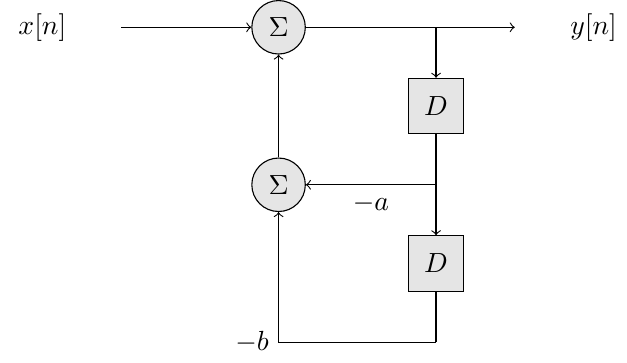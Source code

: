 \documentclass{standalone}
\usepackage{tikz}
\usetikzlibrary{calc}
\usetikzlibrary{positioning}
\usetikzlibrary{shapes,arrows,decorations.pathreplacing,decorations.markings}
\tikzstyle{block} = [draw, fill=gray!20, rectangle]
\tikzstyle{sum} = [draw, fill=gray!20, circle, node distance=1cm]
\tikzstyle{input} = [coordinate]
\tikzstyle{output} = [coordinate]
\tikzstyle{pinstyle} = [pin edge={to-,thin,black}]
\usepackage{pgfplots}
 \pgfplotsset{compat=1.13}
 \usepackage{transparent}

\begin{document}
  \tikzstyle{block} = [draw, fill=gray!20, rectangle, 
      minimum height=2em, minimum width=2em]
  \begin{tikzpicture}[auto]
    \node [input, name=input] at (0,0) {};
    \node [left of=input] {$x[n]$};
    \node [sum] at (2,0) (sum1) {$\Sigma$};
    \node [block] at (4,-1) (block1) {$D$};
    \node [block] at (4,-3) (block2) {$D$};
    \node [shape=coordinate, name=conn1] at (4,-2) {};
    \node [shape=coordinate, name=conn2] at (4,-4) {};
    \node [sum] at (2,-2) (sum2) {$\Sigma$};
    \node [shape=coordinate, name=conn] at (4,0) {};
    \node [shape=coordinate] at (5,0) (output) {};
    \node [right of=output] {$y[n]$};
    
    \draw [->] (input) -- (sum1);
    \draw (sum1) -- (conn);
    \draw [->] (conn) -- (output);
    \draw [->] (conn) -- (block1);
    \draw (block1) -- (conn1);
    \draw [->] (conn1) -- node {$-a$} (sum2);
    \draw [->] (conn1) -- (block2);
    \draw (block2) -- (conn2);
    \draw [->] (conn2) -| node {$-b$} (sum2);
    \draw [->] (sum2) -- (sum1);
  \end{tikzpicture}

\end{document}

